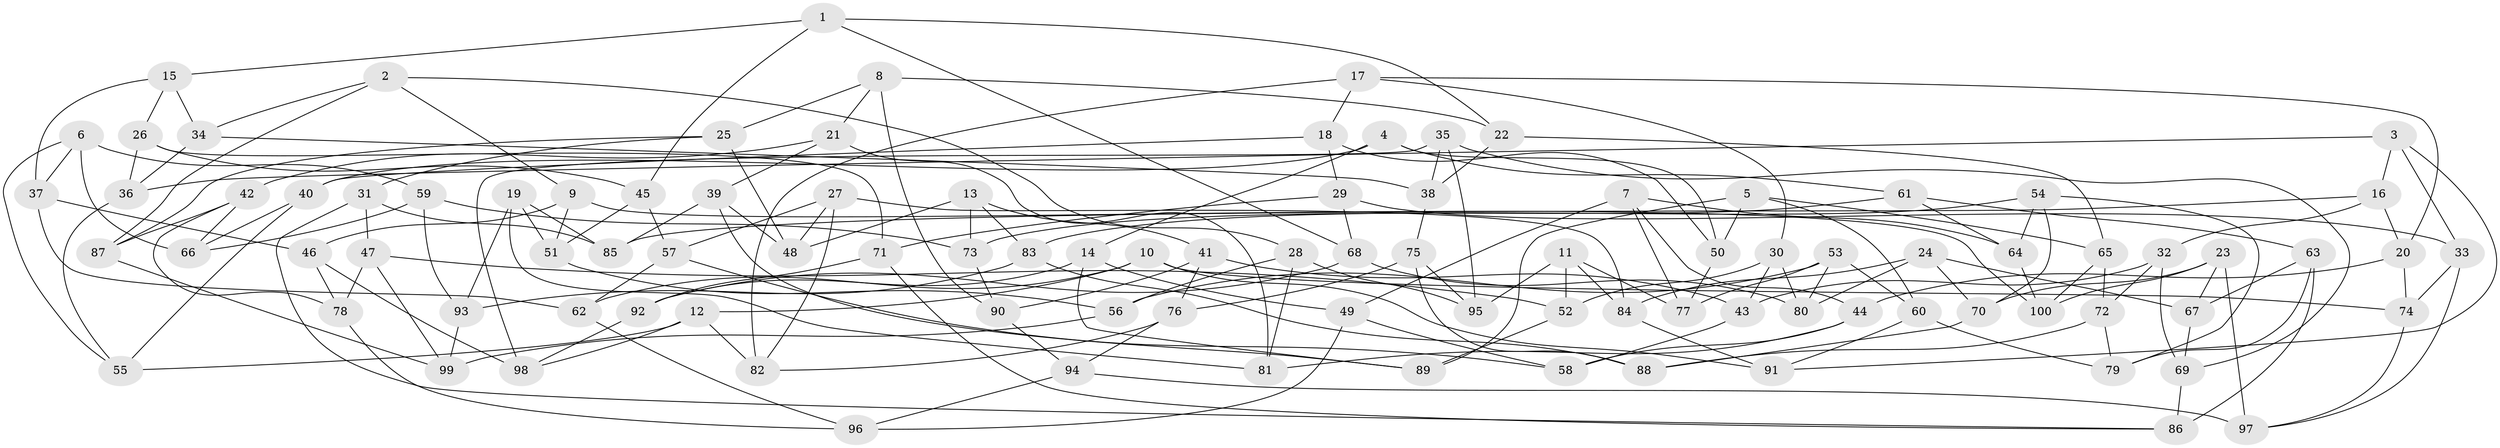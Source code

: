 // Generated by graph-tools (version 1.1) at 2025/39/02/21/25 10:39:01]
// undirected, 100 vertices, 200 edges
graph export_dot {
graph [start="1"]
  node [color=gray90,style=filled];
  1;
  2;
  3;
  4;
  5;
  6;
  7;
  8;
  9;
  10;
  11;
  12;
  13;
  14;
  15;
  16;
  17;
  18;
  19;
  20;
  21;
  22;
  23;
  24;
  25;
  26;
  27;
  28;
  29;
  30;
  31;
  32;
  33;
  34;
  35;
  36;
  37;
  38;
  39;
  40;
  41;
  42;
  43;
  44;
  45;
  46;
  47;
  48;
  49;
  50;
  51;
  52;
  53;
  54;
  55;
  56;
  57;
  58;
  59;
  60;
  61;
  62;
  63;
  64;
  65;
  66;
  67;
  68;
  69;
  70;
  71;
  72;
  73;
  74;
  75;
  76;
  77;
  78;
  79;
  80;
  81;
  82;
  83;
  84;
  85;
  86;
  87;
  88;
  89;
  90;
  91;
  92;
  93;
  94;
  95;
  96;
  97;
  98;
  99;
  100;
  1 -- 45;
  1 -- 15;
  1 -- 68;
  1 -- 22;
  2 -- 34;
  2 -- 87;
  2 -- 28;
  2 -- 9;
  3 -- 16;
  3 -- 33;
  3 -- 36;
  3 -- 91;
  4 -- 14;
  4 -- 40;
  4 -- 61;
  4 -- 50;
  5 -- 60;
  5 -- 50;
  5 -- 65;
  5 -- 89;
  6 -- 37;
  6 -- 59;
  6 -- 55;
  6 -- 66;
  7 -- 77;
  7 -- 49;
  7 -- 64;
  7 -- 44;
  8 -- 25;
  8 -- 21;
  8 -- 90;
  8 -- 22;
  9 -- 51;
  9 -- 100;
  9 -- 46;
  10 -- 12;
  10 -- 62;
  10 -- 91;
  10 -- 74;
  11 -- 52;
  11 -- 84;
  11 -- 77;
  11 -- 95;
  12 -- 55;
  12 -- 82;
  12 -- 98;
  13 -- 48;
  13 -- 41;
  13 -- 83;
  13 -- 73;
  14 -- 49;
  14 -- 92;
  14 -- 89;
  15 -- 26;
  15 -- 34;
  15 -- 37;
  16 -- 20;
  16 -- 85;
  16 -- 32;
  17 -- 82;
  17 -- 18;
  17 -- 30;
  17 -- 20;
  18 -- 29;
  18 -- 40;
  18 -- 50;
  19 -- 81;
  19 -- 93;
  19 -- 51;
  19 -- 85;
  20 -- 44;
  20 -- 74;
  21 -- 42;
  21 -- 81;
  21 -- 39;
  22 -- 38;
  22 -- 65;
  23 -- 67;
  23 -- 97;
  23 -- 100;
  23 -- 70;
  24 -- 70;
  24 -- 80;
  24 -- 84;
  24 -- 67;
  25 -- 48;
  25 -- 87;
  25 -- 31;
  26 -- 45;
  26 -- 71;
  26 -- 36;
  27 -- 84;
  27 -- 82;
  27 -- 48;
  27 -- 57;
  28 -- 95;
  28 -- 56;
  28 -- 81;
  29 -- 68;
  29 -- 33;
  29 -- 71;
  30 -- 52;
  30 -- 43;
  30 -- 80;
  31 -- 85;
  31 -- 47;
  31 -- 86;
  32 -- 69;
  32 -- 72;
  32 -- 43;
  33 -- 74;
  33 -- 97;
  34 -- 36;
  34 -- 38;
  35 -- 98;
  35 -- 95;
  35 -- 69;
  35 -- 38;
  36 -- 55;
  37 -- 62;
  37 -- 46;
  38 -- 75;
  39 -- 48;
  39 -- 89;
  39 -- 85;
  40 -- 66;
  40 -- 55;
  41 -- 90;
  41 -- 76;
  41 -- 43;
  42 -- 78;
  42 -- 87;
  42 -- 66;
  43 -- 58;
  44 -- 81;
  44 -- 58;
  45 -- 57;
  45 -- 51;
  46 -- 98;
  46 -- 78;
  47 -- 52;
  47 -- 99;
  47 -- 78;
  49 -- 58;
  49 -- 96;
  50 -- 77;
  51 -- 56;
  52 -- 89;
  53 -- 60;
  53 -- 80;
  53 -- 77;
  53 -- 56;
  54 -- 64;
  54 -- 70;
  54 -- 83;
  54 -- 79;
  56 -- 99;
  57 -- 58;
  57 -- 62;
  59 -- 66;
  59 -- 93;
  59 -- 73;
  60 -- 79;
  60 -- 91;
  61 -- 64;
  61 -- 73;
  61 -- 63;
  62 -- 96;
  63 -- 86;
  63 -- 67;
  63 -- 79;
  64 -- 100;
  65 -- 100;
  65 -- 72;
  67 -- 69;
  68 -- 80;
  68 -- 92;
  69 -- 86;
  70 -- 88;
  71 -- 92;
  71 -- 86;
  72 -- 88;
  72 -- 79;
  73 -- 90;
  74 -- 97;
  75 -- 95;
  75 -- 76;
  75 -- 88;
  76 -- 94;
  76 -- 82;
  78 -- 96;
  83 -- 93;
  83 -- 88;
  84 -- 91;
  87 -- 99;
  90 -- 94;
  92 -- 98;
  93 -- 99;
  94 -- 97;
  94 -- 96;
}

